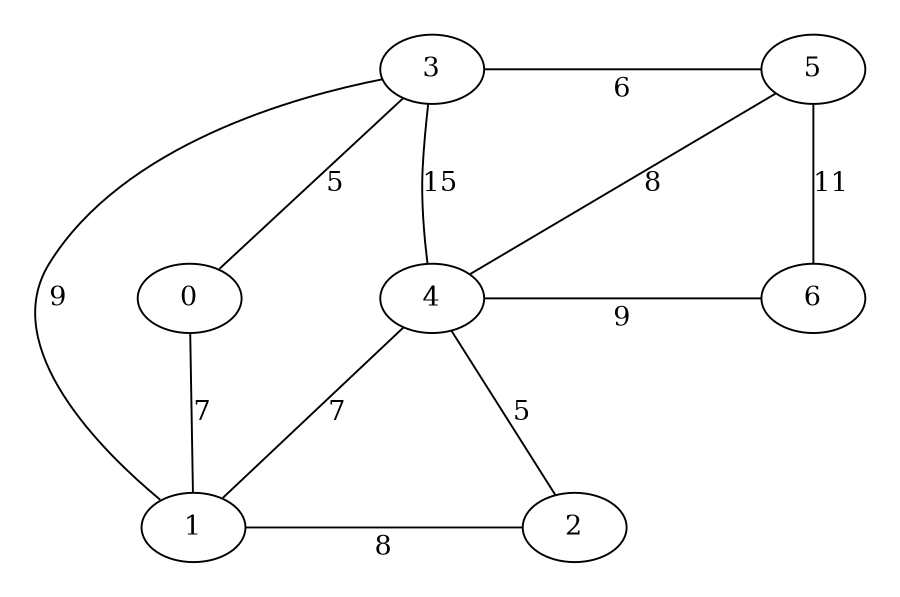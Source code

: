 digraph {
    size="6,6";
    rankdir="BT";
    {2 1 rank=same}
    {0 4 rank=same}
    {3 5 rank=same}
    {4 6 rank=same}
    graph [pad="0.25", ranksep="0.925", nodesep="1"];
    0 -> 1[label="7",weight="7", arrowhead=none];
    0 -> 3[label="5",weight="5", arrowhead=none];
    1 -> 3[label="9",weight="9", arrowhead=none];
    1 -> 2[label="8",weight="8", arrowhead=none];
    1 -> 4[label="7",weight="7", arrowhead=none];
    2 -> 4[label="5",weight="5", arrowhead=none];
    3 -> 4[label="15",weight="15", arrowhead=none];
    3 -> 5[label="6",weight="6", arrowhead=none];
    4 -> 5[label="8",weight="8", arrowhead=none];
    4 -> 6[label="9",weight="9", arrowhead=none];
    5 -> 6[label="11",weight="11", arrowhead=none];
}